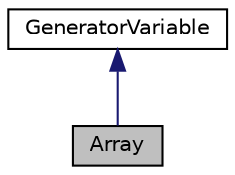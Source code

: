 digraph "Array"
{
 // LATEX_PDF_SIZE
  edge [fontname="Helvetica",fontsize="10",labelfontname="Helvetica",labelfontsize="10"];
  node [fontname="Helvetica",fontsize="10",shape=record];
  Node1 [label="Array",height=0.2,width=0.4,color="black", fillcolor="grey75", style="filled", fontcolor="black",tooltip="Class representing an array variable."];
  Node2 -> Node1 [dir="back",color="midnightblue",fontsize="10",style="solid"];
  Node2 [label="GeneratorVariable",height=0.2,width=0.4,color="black", fillcolor="white", style="filled",URL="$classGeneratorVariable.html",tooltip="Abstract base class for variable generation."];
}
